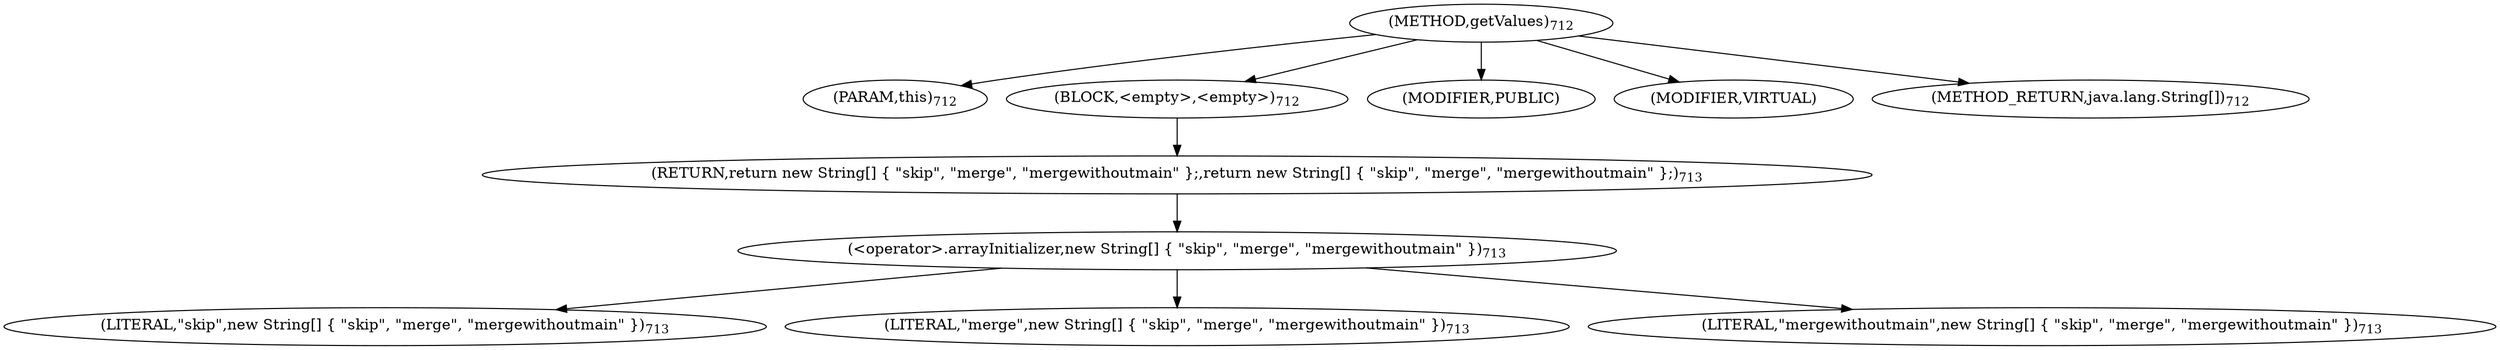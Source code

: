 digraph "getValues" {  
"1428" [label = <(METHOD,getValues)<SUB>712</SUB>> ]
"1429" [label = <(PARAM,this)<SUB>712</SUB>> ]
"1430" [label = <(BLOCK,&lt;empty&gt;,&lt;empty&gt;)<SUB>712</SUB>> ]
"1431" [label = <(RETURN,return new String[] { &quot;skip&quot;, &quot;merge&quot;, &quot;mergewithoutmain&quot; };,return new String[] { &quot;skip&quot;, &quot;merge&quot;, &quot;mergewithoutmain&quot; };)<SUB>713</SUB>> ]
"1432" [label = <(&lt;operator&gt;.arrayInitializer,new String[] { &quot;skip&quot;, &quot;merge&quot;, &quot;mergewithoutmain&quot; })<SUB>713</SUB>> ]
"1433" [label = <(LITERAL,&quot;skip&quot;,new String[] { &quot;skip&quot;, &quot;merge&quot;, &quot;mergewithoutmain&quot; })<SUB>713</SUB>> ]
"1434" [label = <(LITERAL,&quot;merge&quot;,new String[] { &quot;skip&quot;, &quot;merge&quot;, &quot;mergewithoutmain&quot; })<SUB>713</SUB>> ]
"1435" [label = <(LITERAL,&quot;mergewithoutmain&quot;,new String[] { &quot;skip&quot;, &quot;merge&quot;, &quot;mergewithoutmain&quot; })<SUB>713</SUB>> ]
"1436" [label = <(MODIFIER,PUBLIC)> ]
"1437" [label = <(MODIFIER,VIRTUAL)> ]
"1438" [label = <(METHOD_RETURN,java.lang.String[])<SUB>712</SUB>> ]
  "1428" -> "1429" 
  "1428" -> "1430" 
  "1428" -> "1436" 
  "1428" -> "1437" 
  "1428" -> "1438" 
  "1430" -> "1431" 
  "1431" -> "1432" 
  "1432" -> "1433" 
  "1432" -> "1434" 
  "1432" -> "1435" 
}
